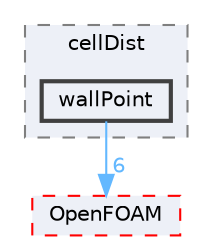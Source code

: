 digraph "src/meshTools/cellDist/wallPoint"
{
 // LATEX_PDF_SIZE
  bgcolor="transparent";
  edge [fontname=Helvetica,fontsize=10,labelfontname=Helvetica,labelfontsize=10];
  node [fontname=Helvetica,fontsize=10,shape=box,height=0.2,width=0.4];
  compound=true
  subgraph clusterdir_8ae854907988b2e3ddeec60c68059dc9 {
    graph [ bgcolor="#edf0f7", pencolor="grey50", label="cellDist", fontname=Helvetica,fontsize=10 style="filled,dashed", URL="dir_8ae854907988b2e3ddeec60c68059dc9.html",tooltip=""]
  dir_a4d309da3709f5b7bdc7fbaa47e1f4e0 [label="wallPoint", fillcolor="#edf0f7", color="grey25", style="filled,bold", URL="dir_a4d309da3709f5b7bdc7fbaa47e1f4e0.html",tooltip=""];
  }
  dir_c5473ff19b20e6ec4dfe5c310b3778a8 [label="OpenFOAM", fillcolor="#edf0f7", color="red", style="filled,dashed", URL="dir_c5473ff19b20e6ec4dfe5c310b3778a8.html",tooltip=""];
  dir_a4d309da3709f5b7bdc7fbaa47e1f4e0->dir_c5473ff19b20e6ec4dfe5c310b3778a8 [headlabel="6", labeldistance=1.5 headhref="dir_004365_002695.html" href="dir_004365_002695.html" color="steelblue1" fontcolor="steelblue1"];
}
